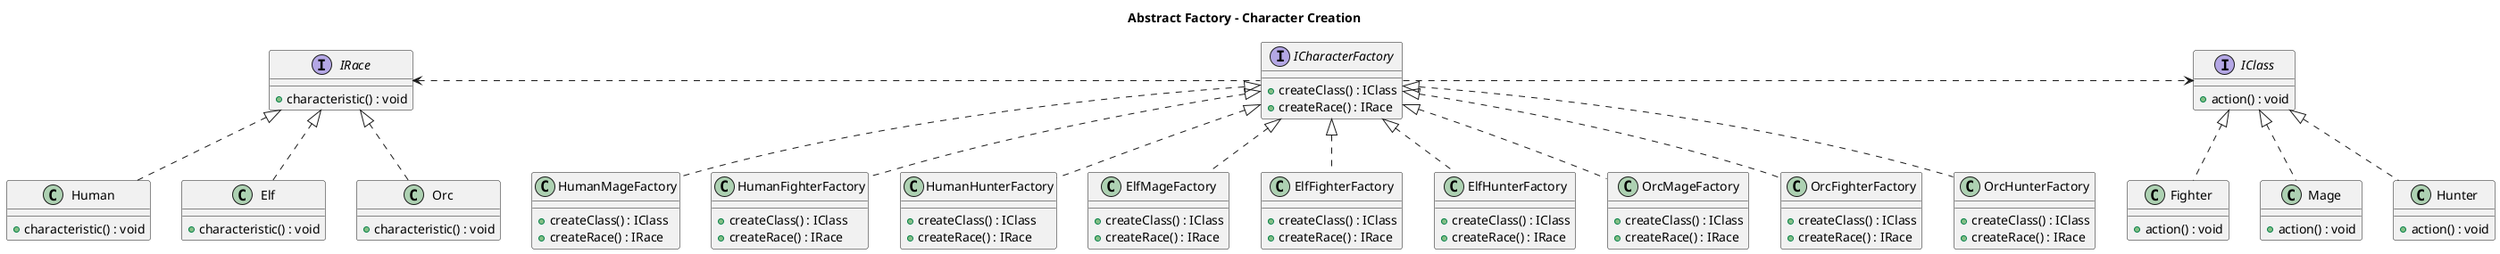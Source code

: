 @startuml
title Abstract Factory - Character Creation

interface IClass {
 + action() : void
}

class Fighter implements IClass {
  + action() : void
}

class Mage implements IClass {
  + action() : void
}

class Hunter implements IClass{
  + action() : void
}

interface IRace {
 + characteristic() : void
}

class Human implements IRace {
  + characteristic() : void
}

class Elf implements IRace {
  + characteristic() : void
}

class Orc implements IRace {
  + characteristic() : void
}


interface ICharacterFactory {
  + createClass() : IClass
  + createRace() : IRace
}

class HumanMageFactory implements ICharacterFactory {
  + createClass() : IClass
  + createRace() : IRace
}

class HumanFighterFactory implements ICharacterFactory {
  + createClass() : IClass
  + createRace() : IRace
}

class HumanHunterFactory implements ICharacterFactory {
  + createClass() : IClass
  + createRace() : IRace
}

class ElfMageFactory implements ICharacterFactory {
  + createClass() : IClass
  + createRace() : IRace
}

class ElfFighterFactory implements ICharacterFactory {
  + createClass() : IClass
  + createRace() : IRace
}

class ElfHunterFactory implements ICharacterFactory {
  + createClass() : IClass
  + createRace() : IRace
}

class OrcMageFactory implements ICharacterFactory {
  + createClass() : IClass
  + createRace() : IRace
}

class OrcFighterFactory implements ICharacterFactory {
  + createClass() : IClass
  + createRace() : IRace
}

class OrcHunterFactory implements ICharacterFactory {
  + createClass() : IClass
  + createRace() : IRace
}

ICharacterFactory .-left-.> IRace 
ICharacterFactory .-right-.> IClass

@enduml
